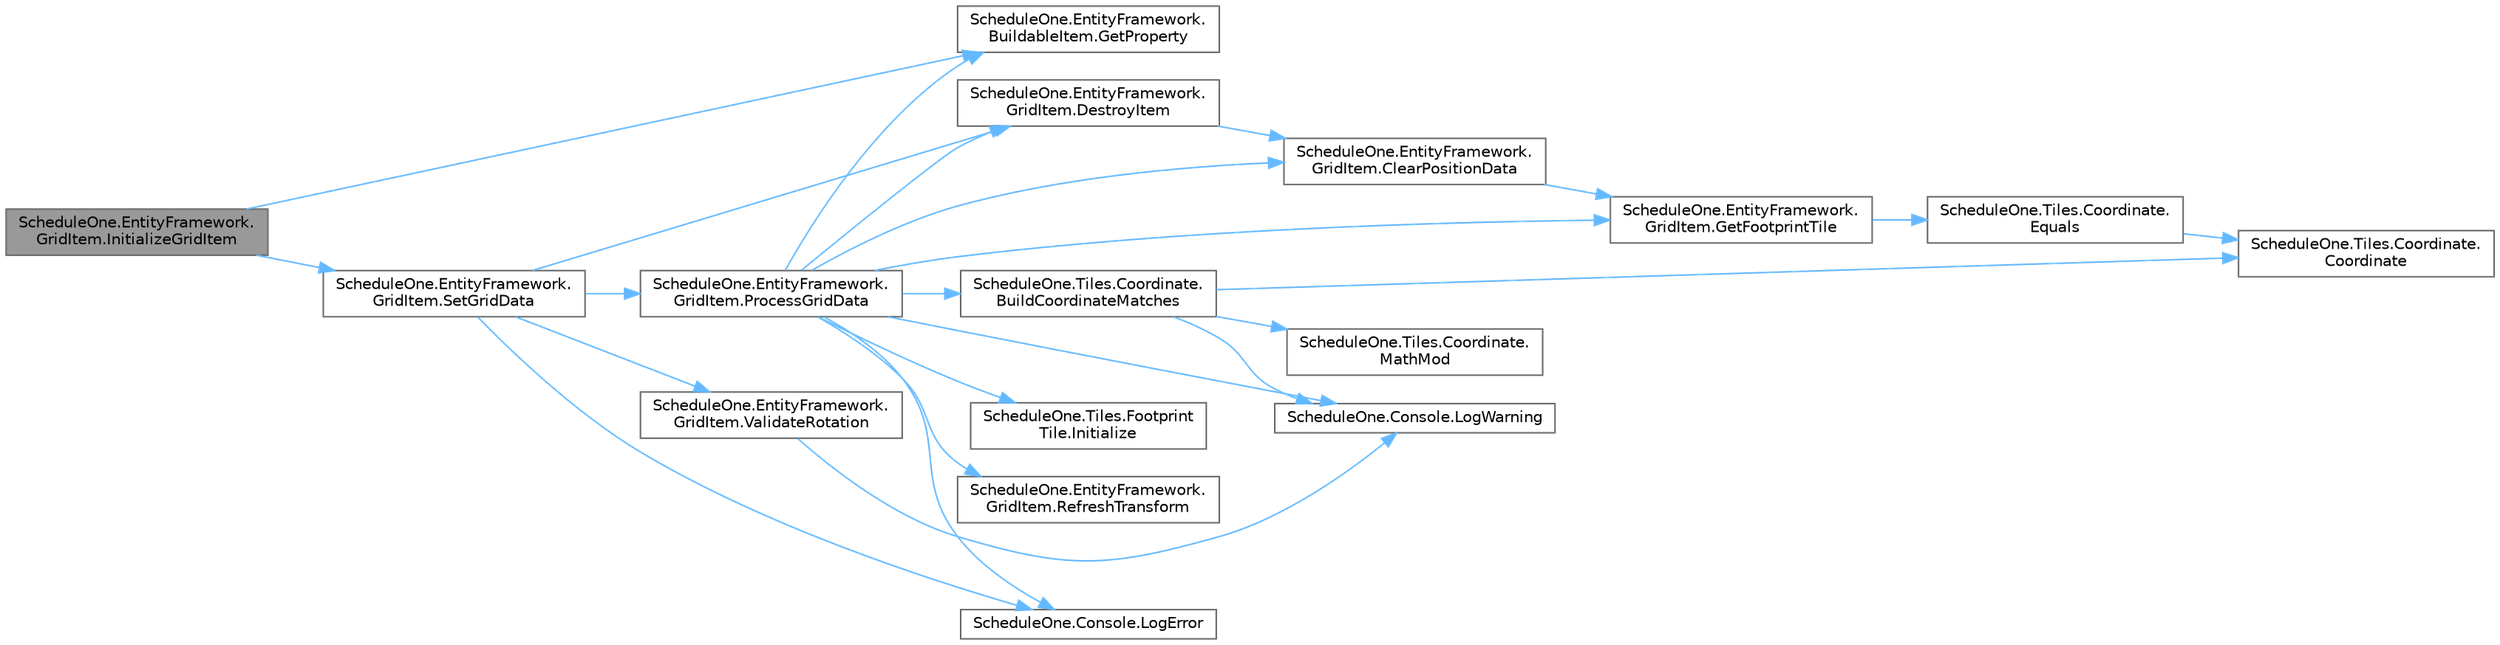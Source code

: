 digraph "ScheduleOne.EntityFramework.GridItem.InitializeGridItem"
{
 // LATEX_PDF_SIZE
  bgcolor="transparent";
  edge [fontname=Helvetica,fontsize=10,labelfontname=Helvetica,labelfontsize=10];
  node [fontname=Helvetica,fontsize=10,shape=box,height=0.2,width=0.4];
  rankdir="LR";
  Node1 [id="Node000001",label="ScheduleOne.EntityFramework.\lGridItem.InitializeGridItem",height=0.2,width=0.4,color="gray40", fillcolor="grey60", style="filled", fontcolor="black",tooltip=" "];
  Node1 -> Node2 [id="edge1_Node000001_Node000002",color="steelblue1",style="solid",tooltip=" "];
  Node2 [id="Node000002",label="ScheduleOne.EntityFramework.\lBuildableItem.GetProperty",height=0.2,width=0.4,color="grey40", fillcolor="white", style="filled",URL="$class_schedule_one_1_1_entity_framework_1_1_buildable_item.html#a78945dda868cccae408d18a69ef31f36",tooltip=" "];
  Node1 -> Node3 [id="edge2_Node000001_Node000003",color="steelblue1",style="solid",tooltip=" "];
  Node3 [id="Node000003",label="ScheduleOne.EntityFramework.\lGridItem.SetGridData",height=0.2,width=0.4,color="grey40", fillcolor="white", style="filled",URL="$class_schedule_one_1_1_entity_framework_1_1_grid_item.html#a4f94df0b8209db4af884258db6b13792",tooltip=" "];
  Node3 -> Node4 [id="edge3_Node000003_Node000004",color="steelblue1",style="solid",tooltip=" "];
  Node4 [id="Node000004",label="ScheduleOne.EntityFramework.\lGridItem.DestroyItem",height=0.2,width=0.4,color="grey40", fillcolor="white", style="filled",URL="$class_schedule_one_1_1_entity_framework_1_1_grid_item.html#ad9b118411f18f056055ec63e3a912622",tooltip=" "];
  Node4 -> Node5 [id="edge4_Node000004_Node000005",color="steelblue1",style="solid",tooltip=" "];
  Node5 [id="Node000005",label="ScheduleOne.EntityFramework.\lGridItem.ClearPositionData",height=0.2,width=0.4,color="grey40", fillcolor="white", style="filled",URL="$class_schedule_one_1_1_entity_framework_1_1_grid_item.html#a38575dc894aafefd7939982223fd6a6e",tooltip=" "];
  Node5 -> Node6 [id="edge5_Node000005_Node000006",color="steelblue1",style="solid",tooltip=" "];
  Node6 [id="Node000006",label="ScheduleOne.EntityFramework.\lGridItem.GetFootprintTile",height=0.2,width=0.4,color="grey40", fillcolor="white", style="filled",URL="$class_schedule_one_1_1_entity_framework_1_1_grid_item.html#a006a07ba090bf2d7534e54502a678410",tooltip=" "];
  Node6 -> Node7 [id="edge6_Node000006_Node000007",color="steelblue1",style="solid",tooltip=" "];
  Node7 [id="Node000007",label="ScheduleOne.Tiles.Coordinate.\lEquals",height=0.2,width=0.4,color="grey40", fillcolor="white", style="filled",URL="$class_schedule_one_1_1_tiles_1_1_coordinate.html#a2f2815949072e6936c0aec4cbae6168d",tooltip=" "];
  Node7 -> Node8 [id="edge7_Node000007_Node000008",color="steelblue1",style="solid",tooltip=" "];
  Node8 [id="Node000008",label="ScheduleOne.Tiles.Coordinate.\lCoordinate",height=0.2,width=0.4,color="grey40", fillcolor="white", style="filled",URL="$class_schedule_one_1_1_tiles_1_1_coordinate.html#a86cc657becc93003dfdba2432cf94b51",tooltip=" "];
  Node3 -> Node9 [id="edge8_Node000003_Node000009",color="steelblue1",style="solid",tooltip=" "];
  Node9 [id="Node000009",label="ScheduleOne.Console.LogError",height=0.2,width=0.4,color="grey40", fillcolor="white", style="filled",URL="$class_schedule_one_1_1_console.html#af815c154f3082a5bf25f62c7cc93fad2",tooltip=" "];
  Node3 -> Node10 [id="edge9_Node000003_Node000010",color="steelblue1",style="solid",tooltip=" "];
  Node10 [id="Node000010",label="ScheduleOne.EntityFramework.\lGridItem.ProcessGridData",height=0.2,width=0.4,color="grey40", fillcolor="white", style="filled",URL="$class_schedule_one_1_1_entity_framework_1_1_grid_item.html#a48f001a034f3a04ac38bf6c80240c314",tooltip=" "];
  Node10 -> Node11 [id="edge10_Node000010_Node000011",color="steelblue1",style="solid",tooltip=" "];
  Node11 [id="Node000011",label="ScheduleOne.Tiles.Coordinate.\lBuildCoordinateMatches",height=0.2,width=0.4,color="grey40", fillcolor="white", style="filled",URL="$class_schedule_one_1_1_tiles_1_1_coordinate.html#a0a0e3b5088f1a64a0f9790c724768593",tooltip=" "];
  Node11 -> Node8 [id="edge11_Node000011_Node000008",color="steelblue1",style="solid",tooltip=" "];
  Node11 -> Node12 [id="edge12_Node000011_Node000012",color="steelblue1",style="solid",tooltip=" "];
  Node12 [id="Node000012",label="ScheduleOne.Console.LogWarning",height=0.2,width=0.4,color="grey40", fillcolor="white", style="filled",URL="$class_schedule_one_1_1_console.html#a4af4a471d16b1029b44a8121bf41d45c",tooltip=" "];
  Node11 -> Node13 [id="edge13_Node000011_Node000013",color="steelblue1",style="solid",tooltip=" "];
  Node13 [id="Node000013",label="ScheduleOne.Tiles.Coordinate.\lMathMod",height=0.2,width=0.4,color="grey40", fillcolor="white", style="filled",URL="$class_schedule_one_1_1_tiles_1_1_coordinate.html#ad800228b322c33a4ee956fac483f0ee8",tooltip=" "];
  Node10 -> Node5 [id="edge14_Node000010_Node000005",color="steelblue1",style="solid",tooltip=" "];
  Node10 -> Node4 [id="edge15_Node000010_Node000004",color="steelblue1",style="solid",tooltip=" "];
  Node10 -> Node6 [id="edge16_Node000010_Node000006",color="steelblue1",style="solid",tooltip=" "];
  Node10 -> Node2 [id="edge17_Node000010_Node000002",color="steelblue1",style="solid",tooltip=" "];
  Node10 -> Node14 [id="edge18_Node000010_Node000014",color="steelblue1",style="solid",tooltip=" "];
  Node14 [id="Node000014",label="ScheduleOne.Tiles.Footprint\lTile.Initialize",height=0.2,width=0.4,color="grey40", fillcolor="white", style="filled",URL="$class_schedule_one_1_1_tiles_1_1_footprint_tile.html#a84a8b59b86fe9f2fc116ddde65f041f1",tooltip=" "];
  Node10 -> Node9 [id="edge19_Node000010_Node000009",color="steelblue1",style="solid",tooltip=" "];
  Node10 -> Node12 [id="edge20_Node000010_Node000012",color="steelblue1",style="solid",tooltip=" "];
  Node10 -> Node15 [id="edge21_Node000010_Node000015",color="steelblue1",style="solid",tooltip=" "];
  Node15 [id="Node000015",label="ScheduleOne.EntityFramework.\lGridItem.RefreshTransform",height=0.2,width=0.4,color="grey40", fillcolor="white", style="filled",URL="$class_schedule_one_1_1_entity_framework_1_1_grid_item.html#ac4ff6a771d631af481db740fd23d636e",tooltip=" "];
  Node3 -> Node16 [id="edge22_Node000003_Node000016",color="steelblue1",style="solid",tooltip=" "];
  Node16 [id="Node000016",label="ScheduleOne.EntityFramework.\lGridItem.ValidateRotation",height=0.2,width=0.4,color="grey40", fillcolor="white", style="filled",URL="$class_schedule_one_1_1_entity_framework_1_1_grid_item.html#a81bd4e6508dfd5e8fabaa11b0a7a54df",tooltip=" "];
  Node16 -> Node12 [id="edge23_Node000016_Node000012",color="steelblue1",style="solid",tooltip=" "];
}
